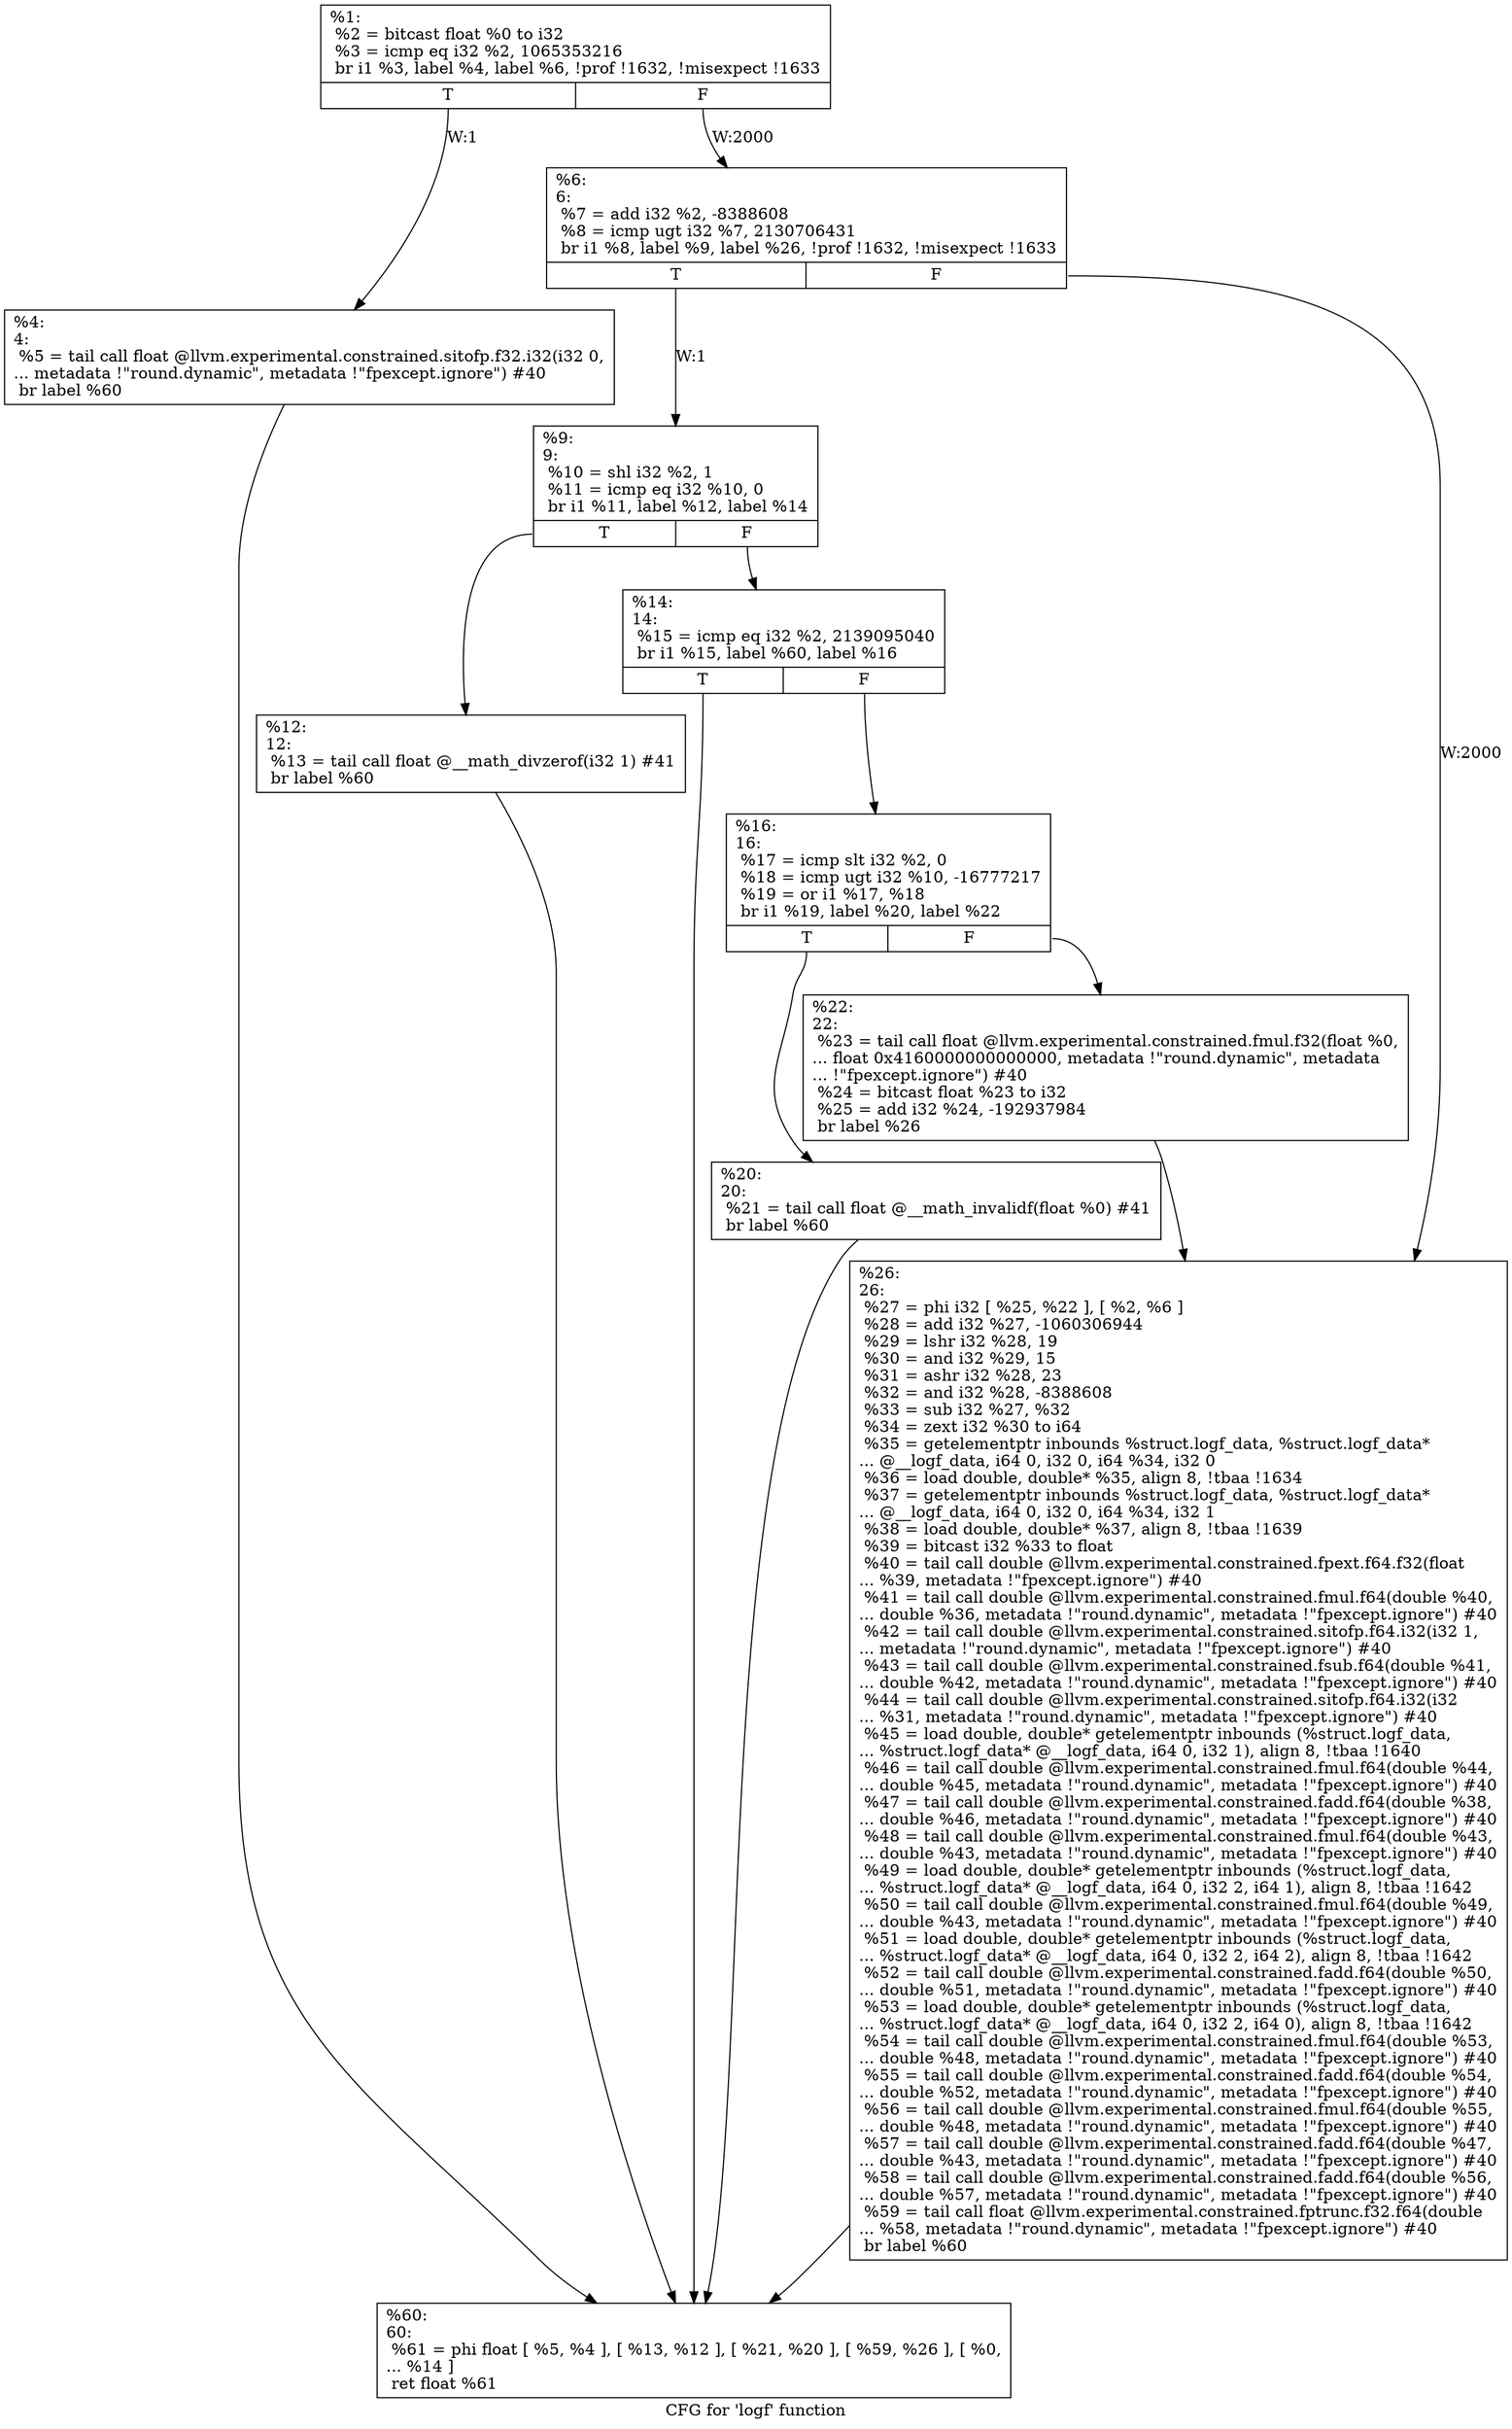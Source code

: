 digraph "CFG for 'logf' function" {
	label="CFG for 'logf' function";

	Node0x115d530 [shape=record,label="{%1:\l  %2 = bitcast float %0 to i32\l  %3 = icmp eq i32 %2, 1065353216\l  br i1 %3, label %4, label %6, !prof !1632, !misexpect !1633\l|{<s0>T|<s1>F}}"];
	Node0x115d530:s0 -> Node0x115d610[label="W:1"];
	Node0x115d530:s1 -> Node0x115d660[label="W:2000"];
	Node0x115d610 [shape=record,label="{%4:\l4:                                                \l  %5 = tail call float @llvm.experimental.constrained.sitofp.f32.i32(i32 0,\l... metadata !\"round.dynamic\", metadata !\"fpexcept.ignore\") #40\l  br label %60\l}"];
	Node0x115d610 -> Node0x115d8e0;
	Node0x115d660 [shape=record,label="{%6:\l6:                                                \l  %7 = add i32 %2, -8388608\l  %8 = icmp ugt i32 %7, 2130706431\l  br i1 %8, label %9, label %26, !prof !1632, !misexpect !1633\l|{<s0>T|<s1>F}}"];
	Node0x115d660:s0 -> Node0x115d6b0[label="W:1"];
	Node0x115d660:s1 -> Node0x115d890[label="W:2000"];
	Node0x115d6b0 [shape=record,label="{%9:\l9:                                                \l  %10 = shl i32 %2, 1\l  %11 = icmp eq i32 %10, 0\l  br i1 %11, label %12, label %14\l|{<s0>T|<s1>F}}"];
	Node0x115d6b0:s0 -> Node0x115d700;
	Node0x115d6b0:s1 -> Node0x115d750;
	Node0x115d700 [shape=record,label="{%12:\l12:                                               \l  %13 = tail call float @__math_divzerof(i32 1) #41\l  br label %60\l}"];
	Node0x115d700 -> Node0x115d8e0;
	Node0x115d750 [shape=record,label="{%14:\l14:                                               \l  %15 = icmp eq i32 %2, 2139095040\l  br i1 %15, label %60, label %16\l|{<s0>T|<s1>F}}"];
	Node0x115d750:s0 -> Node0x115d8e0;
	Node0x115d750:s1 -> Node0x115d7a0;
	Node0x115d7a0 [shape=record,label="{%16:\l16:                                               \l  %17 = icmp slt i32 %2, 0\l  %18 = icmp ugt i32 %10, -16777217\l  %19 = or i1 %17, %18\l  br i1 %19, label %20, label %22\l|{<s0>T|<s1>F}}"];
	Node0x115d7a0:s0 -> Node0x115d7f0;
	Node0x115d7a0:s1 -> Node0x115d840;
	Node0x115d7f0 [shape=record,label="{%20:\l20:                                               \l  %21 = tail call float @__math_invalidf(float %0) #41\l  br label %60\l}"];
	Node0x115d7f0 -> Node0x115d8e0;
	Node0x115d840 [shape=record,label="{%22:\l22:                                               \l  %23 = tail call float @llvm.experimental.constrained.fmul.f32(float %0,\l... float 0x4160000000000000, metadata !\"round.dynamic\", metadata\l... !\"fpexcept.ignore\") #40\l  %24 = bitcast float %23 to i32\l  %25 = add i32 %24, -192937984\l  br label %26\l}"];
	Node0x115d840 -> Node0x115d890;
	Node0x115d890 [shape=record,label="{%26:\l26:                                               \l  %27 = phi i32 [ %25, %22 ], [ %2, %6 ]\l  %28 = add i32 %27, -1060306944\l  %29 = lshr i32 %28, 19\l  %30 = and i32 %29, 15\l  %31 = ashr i32 %28, 23\l  %32 = and i32 %28, -8388608\l  %33 = sub i32 %27, %32\l  %34 = zext i32 %30 to i64\l  %35 = getelementptr inbounds %struct.logf_data, %struct.logf_data*\l... @__logf_data, i64 0, i32 0, i64 %34, i32 0\l  %36 = load double, double* %35, align 8, !tbaa !1634\l  %37 = getelementptr inbounds %struct.logf_data, %struct.logf_data*\l... @__logf_data, i64 0, i32 0, i64 %34, i32 1\l  %38 = load double, double* %37, align 8, !tbaa !1639\l  %39 = bitcast i32 %33 to float\l  %40 = tail call double @llvm.experimental.constrained.fpext.f64.f32(float\l... %39, metadata !\"fpexcept.ignore\") #40\l  %41 = tail call double @llvm.experimental.constrained.fmul.f64(double %40,\l... double %36, metadata !\"round.dynamic\", metadata !\"fpexcept.ignore\") #40\l  %42 = tail call double @llvm.experimental.constrained.sitofp.f64.i32(i32 1,\l... metadata !\"round.dynamic\", metadata !\"fpexcept.ignore\") #40\l  %43 = tail call double @llvm.experimental.constrained.fsub.f64(double %41,\l... double %42, metadata !\"round.dynamic\", metadata !\"fpexcept.ignore\") #40\l  %44 = tail call double @llvm.experimental.constrained.sitofp.f64.i32(i32\l... %31, metadata !\"round.dynamic\", metadata !\"fpexcept.ignore\") #40\l  %45 = load double, double* getelementptr inbounds (%struct.logf_data,\l... %struct.logf_data* @__logf_data, i64 0, i32 1), align 8, !tbaa !1640\l  %46 = tail call double @llvm.experimental.constrained.fmul.f64(double %44,\l... double %45, metadata !\"round.dynamic\", metadata !\"fpexcept.ignore\") #40\l  %47 = tail call double @llvm.experimental.constrained.fadd.f64(double %38,\l... double %46, metadata !\"round.dynamic\", metadata !\"fpexcept.ignore\") #40\l  %48 = tail call double @llvm.experimental.constrained.fmul.f64(double %43,\l... double %43, metadata !\"round.dynamic\", metadata !\"fpexcept.ignore\") #40\l  %49 = load double, double* getelementptr inbounds (%struct.logf_data,\l... %struct.logf_data* @__logf_data, i64 0, i32 2, i64 1), align 8, !tbaa !1642\l  %50 = tail call double @llvm.experimental.constrained.fmul.f64(double %49,\l... double %43, metadata !\"round.dynamic\", metadata !\"fpexcept.ignore\") #40\l  %51 = load double, double* getelementptr inbounds (%struct.logf_data,\l... %struct.logf_data* @__logf_data, i64 0, i32 2, i64 2), align 8, !tbaa !1642\l  %52 = tail call double @llvm.experimental.constrained.fadd.f64(double %50,\l... double %51, metadata !\"round.dynamic\", metadata !\"fpexcept.ignore\") #40\l  %53 = load double, double* getelementptr inbounds (%struct.logf_data,\l... %struct.logf_data* @__logf_data, i64 0, i32 2, i64 0), align 8, !tbaa !1642\l  %54 = tail call double @llvm.experimental.constrained.fmul.f64(double %53,\l... double %48, metadata !\"round.dynamic\", metadata !\"fpexcept.ignore\") #40\l  %55 = tail call double @llvm.experimental.constrained.fadd.f64(double %54,\l... double %52, metadata !\"round.dynamic\", metadata !\"fpexcept.ignore\") #40\l  %56 = tail call double @llvm.experimental.constrained.fmul.f64(double %55,\l... double %48, metadata !\"round.dynamic\", metadata !\"fpexcept.ignore\") #40\l  %57 = tail call double @llvm.experimental.constrained.fadd.f64(double %47,\l... double %43, metadata !\"round.dynamic\", metadata !\"fpexcept.ignore\") #40\l  %58 = tail call double @llvm.experimental.constrained.fadd.f64(double %56,\l... double %57, metadata !\"round.dynamic\", metadata !\"fpexcept.ignore\") #40\l  %59 = tail call float @llvm.experimental.constrained.fptrunc.f32.f64(double\l... %58, metadata !\"round.dynamic\", metadata !\"fpexcept.ignore\") #40\l  br label %60\l}"];
	Node0x115d890 -> Node0x115d8e0;
	Node0x115d8e0 [shape=record,label="{%60:\l60:                                               \l  %61 = phi float [ %5, %4 ], [ %13, %12 ], [ %21, %20 ], [ %59, %26 ], [ %0,\l... %14 ]\l  ret float %61\l}"];
}
